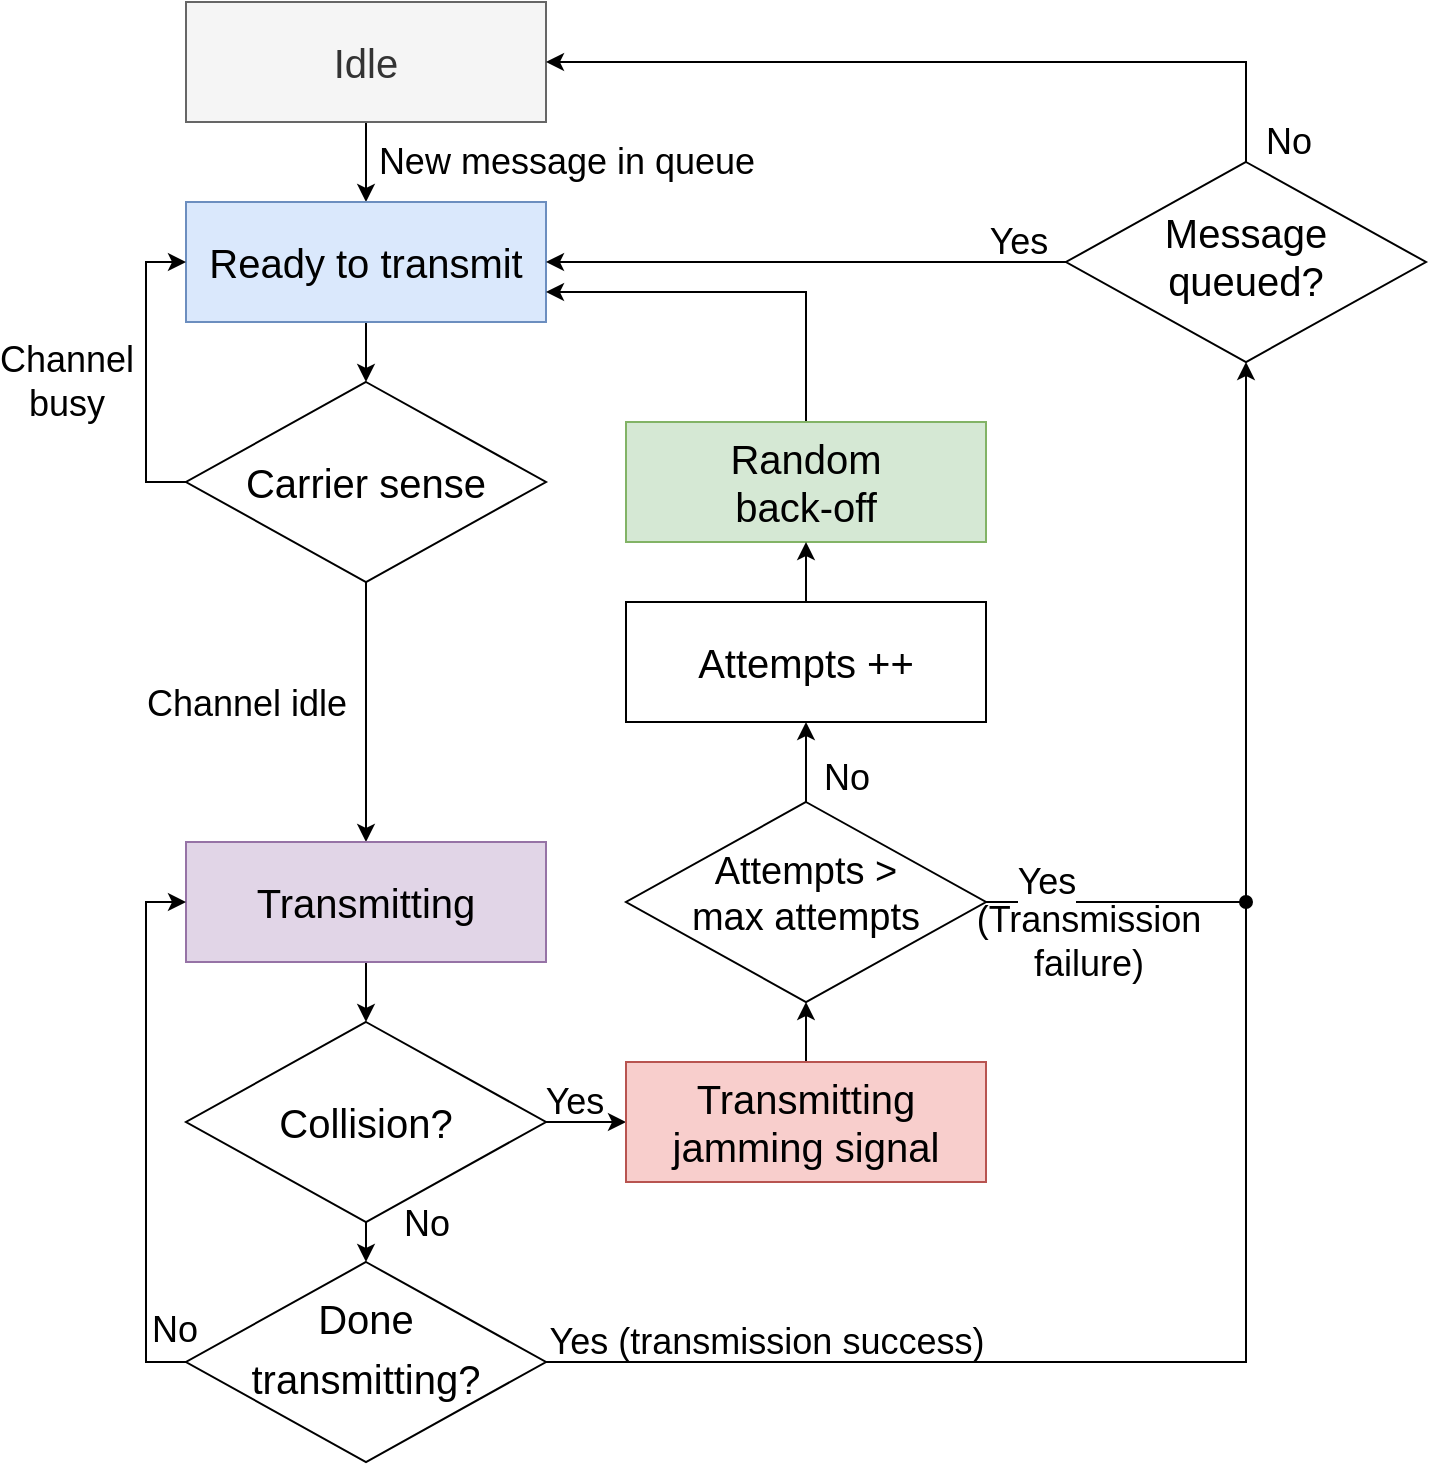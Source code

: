 <mxfile version="12.6.5" type="device"><diagram id="UsTThl9eyXWkYKCDJNvQ" name="Page-1"><mxGraphModel dx="1086" dy="806" grid="1" gridSize="10" guides="1" tooltips="1" connect="1" arrows="1" fold="1" page="1" pageScale="1" pageWidth="827" pageHeight="1169" math="0" shadow="0"><root><mxCell id="0"/><mxCell id="1" parent="0"/><mxCell id="1P_gF5LfOfl9QENAGBgy-17" style="edgeStyle=orthogonalEdgeStyle;rounded=0;orthogonalLoop=1;jettySize=auto;html=1;entryX=0.5;entryY=0;entryDx=0;entryDy=0;exitX=0.5;exitY=1;exitDx=0;exitDy=0;" parent="1" source="1P_gF5LfOfl9QENAGBgy-3" target="1P_gF5LfOfl9QENAGBgy-4" edge="1"><mxGeometry relative="1" as="geometry"><mxPoint x="279.694" y="40" as="sourcePoint"/><mxPoint x="279.66" y="80" as="targetPoint"/><Array as="points"/></mxGeometry></mxCell><mxCell id="1P_gF5LfOfl9QENAGBgy-28" value="&lt;div style=&quot;font-size: 18px&quot;&gt;&lt;font style=&quot;font-size: 18px&quot;&gt;New message&amp;nbsp;&lt;/font&gt;&lt;span&gt;in queue&lt;/span&gt;&lt;/div&gt;" style="edgeLabel;html=1;align=center;verticalAlign=middle;resizable=0;points=[];labelBackgroundColor=none;fontSize=18;fontStyle=0" parent="1P_gF5LfOfl9QENAGBgy-17" vertex="1" connectable="0"><mxGeometry x="-0.304" y="11" relative="1" as="geometry"><mxPoint x="89" y="6" as="offset"/></mxGeometry></mxCell><mxCell id="1P_gF5LfOfl9QENAGBgy-3" value="&lt;font style=&quot;font-size: 20px&quot;&gt;Idle&lt;/font&gt;" style="rounded=0;whiteSpace=wrap;html=1;fillColor=#f5f5f5;strokeColor=#666666;fontColor=#333333;" parent="1" vertex="1"><mxGeometry x="180" y="10" width="180" height="60" as="geometry"/></mxCell><mxCell id="1P_gF5LfOfl9QENAGBgy-18" style="edgeStyle=orthogonalEdgeStyle;rounded=0;orthogonalLoop=1;jettySize=auto;html=1;entryX=0.5;entryY=0;entryDx=0;entryDy=0;" parent="1" source="1P_gF5LfOfl9QENAGBgy-4" target="1P_gF5LfOfl9QENAGBgy-5" edge="1"><mxGeometry relative="1" as="geometry"/></mxCell><mxCell id="1P_gF5LfOfl9QENAGBgy-4" value="&lt;font style=&quot;font-size: 20px&quot;&gt;Ready to transmit&lt;br&gt;&lt;/font&gt;" style="rounded=0;whiteSpace=wrap;html=1;fillColor=#dae8fc;strokeColor=#6c8ebf;" parent="1" vertex="1"><mxGeometry x="180" y="110" width="180" height="60" as="geometry"/></mxCell><mxCell id="1P_gF5LfOfl9QENAGBgy-19" style="edgeStyle=orthogonalEdgeStyle;rounded=0;orthogonalLoop=1;jettySize=auto;html=1;entryX=0.5;entryY=0;entryDx=0;entryDy=0;exitX=0.5;exitY=1;exitDx=0;exitDy=0;" parent="1" source="1P_gF5LfOfl9QENAGBgy-5" target="1P_gF5LfOfl9QENAGBgy-6" edge="1"><mxGeometry relative="1" as="geometry"><mxPoint x="160" y="390.0" as="sourcePoint"/><mxPoint x="160" y="420.0" as="targetPoint"/><Array as="points"/></mxGeometry></mxCell><mxCell id="1P_gF5LfOfl9QENAGBgy-29" value="&lt;font style=&quot;font-size: 18px;&quot;&gt;Channel idle&lt;br style=&quot;font-size: 18px;&quot;&gt;&lt;/font&gt;" style="edgeLabel;html=1;align=center;verticalAlign=middle;resizable=0;points=[];labelBackgroundColor=none;fontSize=18;fontStyle=0" parent="1P_gF5LfOfl9QENAGBgy-19" vertex="1" connectable="0"><mxGeometry x="-0.132" y="-2" relative="1" as="geometry"><mxPoint x="-58" y="4.0" as="offset"/></mxGeometry></mxCell><mxCell id="1P_gF5LfOfl9QENAGBgy-20" style="edgeStyle=orthogonalEdgeStyle;rounded=0;orthogonalLoop=1;jettySize=auto;html=1;entryX=0;entryY=0.5;entryDx=0;entryDy=0;exitX=0;exitY=0.5;exitDx=0;exitDy=0;" parent="1" source="1P_gF5LfOfl9QENAGBgy-5" target="1P_gF5LfOfl9QENAGBgy-4" edge="1"><mxGeometry relative="1" as="geometry"><Array as="points"><mxPoint x="160" y="250"/><mxPoint x="160" y="140"/></Array></mxGeometry></mxCell><mxCell id="1P_gF5LfOfl9QENAGBgy-30" value="&lt;div style=&quot;font-size: 18px;&quot;&gt;&lt;font style=&quot;font-size: 18px;&quot;&gt;Channel&lt;/font&gt;&lt;/div&gt;&lt;div style=&quot;font-size: 18px;&quot;&gt;&lt;font style=&quot;font-size: 18px;&quot;&gt;busy&lt;br style=&quot;font-size: 18px;&quot;&gt;&lt;/font&gt;&lt;/div&gt;" style="edgeLabel;html=1;align=center;verticalAlign=middle;resizable=0;points=[];labelBackgroundColor=none;fontSize=18;fontStyle=0" parent="1P_gF5LfOfl9QENAGBgy-20" vertex="1" connectable="0"><mxGeometry x="-0.105" y="-2" relative="1" as="geometry"><mxPoint x="-42" y="-3" as="offset"/></mxGeometry></mxCell><mxCell id="1P_gF5LfOfl9QENAGBgy-5" value="&lt;font style=&quot;font-size: 20px&quot;&gt;Carrier sense&lt;/font&gt;" style="rhombus;whiteSpace=wrap;html=1;" parent="1" vertex="1"><mxGeometry x="180" y="200" width="180" height="100" as="geometry"/></mxCell><mxCell id="1P_gF5LfOfl9QENAGBgy-21" style="edgeStyle=orthogonalEdgeStyle;rounded=0;orthogonalLoop=1;jettySize=auto;html=1;" parent="1" source="1P_gF5LfOfl9QENAGBgy-6" target="1P_gF5LfOfl9QENAGBgy-7" edge="1"><mxGeometry relative="1" as="geometry"/></mxCell><mxCell id="1P_gF5LfOfl9QENAGBgy-6" value="&lt;font style=&quot;font-size: 20px&quot;&gt;Transmitting&lt;br&gt;&lt;/font&gt;" style="rounded=0;whiteSpace=wrap;html=1;fillColor=#e1d5e7;strokeColor=#9673a6;" parent="1" vertex="1"><mxGeometry x="180" y="430" width="180" height="60" as="geometry"/></mxCell><mxCell id="1P_gF5LfOfl9QENAGBgy-12" value="" style="edgeStyle=orthogonalEdgeStyle;rounded=0;orthogonalLoop=1;jettySize=auto;html=1;exitX=0.5;exitY=1;exitDx=0;exitDy=0;entryX=0.5;entryY=0;entryDx=0;entryDy=0;" parent="1" source="1P_gF5LfOfl9QENAGBgy-7" target="1P_gF5LfOfl9QENAGBgy-8" edge="1"><mxGeometry relative="1" as="geometry"><Array as="points"><mxPoint x="270" y="628"/><mxPoint x="270" y="628"/></Array></mxGeometry></mxCell><mxCell id="1P_gF5LfOfl9QENAGBgy-32" value="&lt;font style=&quot;font-size: 18px;&quot;&gt;No&lt;/font&gt;" style="edgeLabel;html=1;align=center;verticalAlign=middle;resizable=0;points=[];labelBackgroundColor=none;fontSize=18;fontStyle=0" parent="1P_gF5LfOfl9QENAGBgy-12" vertex="1" connectable="0"><mxGeometry x="0.246" y="2" relative="1" as="geometry"><mxPoint x="28" y="-12.0" as="offset"/></mxGeometry></mxCell><mxCell id="1P_gF5LfOfl9QENAGBgy-22" style="edgeStyle=orthogonalEdgeStyle;rounded=0;orthogonalLoop=1;jettySize=auto;html=1;entryX=0;entryY=0.5;entryDx=0;entryDy=0;" parent="1" source="1P_gF5LfOfl9QENAGBgy-7" target="1P_gF5LfOfl9QENAGBgy-9" edge="1"><mxGeometry relative="1" as="geometry"><Array as="points"><mxPoint x="390" y="570"/><mxPoint x="390" y="570"/></Array></mxGeometry></mxCell><mxCell id="1P_gF5LfOfl9QENAGBgy-31" value="&lt;font style=&quot;font-size: 18px;&quot;&gt;Yes&lt;/font&gt;" style="edgeLabel;html=1;align=center;verticalAlign=middle;resizable=0;points=[];labelBackgroundColor=none;fontSize=18;fontStyle=0" parent="1P_gF5LfOfl9QENAGBgy-22" vertex="1" connectable="0"><mxGeometry x="-0.309" relative="1" as="geometry"><mxPoint y="-10" as="offset"/></mxGeometry></mxCell><mxCell id="1P_gF5LfOfl9QENAGBgy-7" value="&lt;font style=&quot;font-size: 20px&quot;&gt;Collision?&lt;/font&gt;" style="rhombus;whiteSpace=wrap;html=1;" parent="1" vertex="1"><mxGeometry x="180" y="520" width="180" height="100" as="geometry"/></mxCell><mxCell id="1P_gF5LfOfl9QENAGBgy-14" style="edgeStyle=orthogonalEdgeStyle;rounded=0;orthogonalLoop=1;jettySize=auto;html=1;entryX=0.5;entryY=1;entryDx=0;entryDy=0;" parent="1" source="1P_gF5LfOfl9QENAGBgy-8" target="1P_gF5LfOfl9QENAGBgy-11" edge="1"><mxGeometry relative="1" as="geometry"/></mxCell><mxCell id="1P_gF5LfOfl9QENAGBgy-34" value="&lt;div style=&quot;font-size: 18px;&quot;&gt;&lt;font style=&quot;font-size: 18px;&quot;&gt;Yes (transmission success)&lt;/font&gt;&lt;/div&gt;" style="edgeLabel;html=1;align=center;verticalAlign=middle;resizable=0;points=[];labelBackgroundColor=none;fontSize=18;fontStyle=0" parent="1P_gF5LfOfl9QENAGBgy-14" vertex="1" connectable="0"><mxGeometry x="-0.934" y="-2" relative="1" as="geometry"><mxPoint x="82" y="-12" as="offset"/></mxGeometry></mxCell><mxCell id="1P_gF5LfOfl9QENAGBgy-25" style="edgeStyle=orthogonalEdgeStyle;rounded=0;orthogonalLoop=1;jettySize=auto;html=1;entryX=0;entryY=0.5;entryDx=0;entryDy=0;exitX=0;exitY=0.5;exitDx=0;exitDy=0;" parent="1" source="1P_gF5LfOfl9QENAGBgy-8" target="1P_gF5LfOfl9QENAGBgy-6" edge="1"><mxGeometry relative="1" as="geometry"><Array as="points"><mxPoint x="160" y="690"/><mxPoint x="160" y="460"/></Array></mxGeometry></mxCell><mxCell id="1P_gF5LfOfl9QENAGBgy-33" value="&lt;font style=&quot;font-size: 18px;&quot;&gt;No&lt;/font&gt;" style="edgeLabel;html=1;align=center;verticalAlign=middle;resizable=0;points=[];labelBackgroundColor=none;fontSize=18;fontStyle=0" parent="1P_gF5LfOfl9QENAGBgy-25" vertex="1" connectable="0"><mxGeometry x="-0.807" relative="1" as="geometry"><mxPoint x="13.79" y="-10" as="offset"/></mxGeometry></mxCell><mxCell id="1P_gF5LfOfl9QENAGBgy-8" value="&lt;p style=&quot;line-height: 120%&quot; align=&quot;center&quot;&gt;&lt;font style=&quot;font-size: 20px&quot;&gt;Done &lt;br&gt;&lt;/font&gt;&lt;/p&gt;&lt;p style=&quot;line-height: 120%&quot; align=&quot;center&quot;&gt;&lt;font style=&quot;font-size: 20px&quot;&gt;transmitting?&lt;br&gt;&lt;/font&gt;&lt;/p&gt;" style="rhombus;whiteSpace=wrap;html=1;verticalAlign=middle;labelBackgroundColor=none;labelBorderColor=none;spacingTop=-11;" parent="1" vertex="1"><mxGeometry x="180" y="640" width="180" height="100" as="geometry"/></mxCell><mxCell id="vRGcqXv6oYa0qvyeJJXp-1" style="edgeStyle=orthogonalEdgeStyle;rounded=0;orthogonalLoop=1;jettySize=auto;html=1;exitX=0.5;exitY=0;exitDx=0;exitDy=0;entryX=0.5;entryY=1;entryDx=0;entryDy=0;" parent="1" source="1P_gF5LfOfl9QENAGBgy-9" target="1P_gF5LfOfl9QENAGBgy-35" edge="1"><mxGeometry relative="1" as="geometry"><Array as="points"><mxPoint x="480" y="558.1"/><mxPoint x="480" y="558.1"/></Array></mxGeometry></mxCell><mxCell id="1P_gF5LfOfl9QENAGBgy-9" value="&lt;div&gt;&lt;font style=&quot;font-size: 20px&quot;&gt;Transmitting&lt;/font&gt;&lt;/div&gt;&lt;div&gt;&lt;font style=&quot;font-size: 20px&quot;&gt;jamming signal&lt;/font&gt;&lt;/div&gt;" style="rounded=0;whiteSpace=wrap;html=1;fillColor=#f8cecc;strokeColor=#b85450;" parent="1" vertex="1"><mxGeometry x="400" y="540" width="180" height="60" as="geometry"/></mxCell><mxCell id="1P_gF5LfOfl9QENAGBgy-24" style="edgeStyle=orthogonalEdgeStyle;rounded=0;orthogonalLoop=1;jettySize=auto;html=1;entryX=1;entryY=0.75;entryDx=0;entryDy=0;exitX=0.5;exitY=0;exitDx=0;exitDy=0;" parent="1" source="1P_gF5LfOfl9QENAGBgy-10" target="1P_gF5LfOfl9QENAGBgy-4" edge="1"><mxGeometry relative="1" as="geometry"><Array as="points"><mxPoint x="490" y="155"/></Array></mxGeometry></mxCell><mxCell id="1P_gF5LfOfl9QENAGBgy-10" value="&lt;div&gt;&lt;font style=&quot;font-size: 20px&quot;&gt;Random &lt;br&gt;&lt;/font&gt;&lt;/div&gt;&lt;div&gt;&lt;font style=&quot;font-size: 20px&quot;&gt;back-off &lt;/font&gt;&lt;/div&gt;" style="rounded=0;whiteSpace=wrap;html=1;fillColor=#d5e8d4;strokeColor=#82b366;" parent="1" vertex="1"><mxGeometry x="400" y="220" width="180" height="60" as="geometry"/></mxCell><mxCell id="1P_gF5LfOfl9QENAGBgy-15" style="edgeStyle=orthogonalEdgeStyle;rounded=0;orthogonalLoop=1;jettySize=auto;html=1;exitX=0;exitY=0.5;exitDx=0;exitDy=0;entryX=1;entryY=0.5;entryDx=0;entryDy=0;" parent="1" source="1P_gF5LfOfl9QENAGBgy-11" target="1P_gF5LfOfl9QENAGBgy-4" edge="1"><mxGeometry relative="1" as="geometry"><mxPoint x="360" y="170" as="targetPoint"/><Array as="points"><mxPoint x="620" y="140"/></Array></mxGeometry></mxCell><mxCell id="1P_gF5LfOfl9QENAGBgy-27" value="&lt;font style=&quot;font-size: 18px;&quot;&gt;Yes&lt;/font&gt;" style="edgeLabel;html=1;align=center;verticalAlign=middle;resizable=0;points=[];labelBackgroundColor=none;fontSize=18;fontStyle=0" parent="1P_gF5LfOfl9QENAGBgy-15" vertex="1" connectable="0"><mxGeometry x="-0.642" y="3" relative="1" as="geometry"><mxPoint x="22.07" y="-13" as="offset"/></mxGeometry></mxCell><mxCell id="1P_gF5LfOfl9QENAGBgy-16" style="edgeStyle=orthogonalEdgeStyle;rounded=0;orthogonalLoop=1;jettySize=auto;html=1;entryX=1;entryY=0.5;entryDx=0;entryDy=0;exitX=0.5;exitY=0;exitDx=0;exitDy=0;" parent="1" source="1P_gF5LfOfl9QENAGBgy-11" target="1P_gF5LfOfl9QENAGBgy-3" edge="1"><mxGeometry relative="1" as="geometry"><mxPoint x="640" y="50" as="targetPoint"/><Array as="points"><mxPoint x="710" y="40"/></Array></mxGeometry></mxCell><mxCell id="1P_gF5LfOfl9QENAGBgy-26" value="&lt;font style=&quot;font-size: 18px;&quot;&gt;No&lt;/font&gt;" style="edgeLabel;html=1;align=center;verticalAlign=middle;resizable=0;points=[];labelBackgroundColor=none;fontSize=18;fontStyle=0" parent="1P_gF5LfOfl9QENAGBgy-16" vertex="1" connectable="0"><mxGeometry x="0.043" y="3" relative="1" as="geometry"><mxPoint x="179" y="36.98" as="offset"/></mxGeometry></mxCell><mxCell id="1P_gF5LfOfl9QENAGBgy-11" value="&lt;div&gt;&lt;font style=&quot;font-size: 20px&quot;&gt;Message &lt;br&gt;&lt;/font&gt;&lt;/div&gt;&lt;div&gt;&lt;font style=&quot;font-size: 20px&quot;&gt;queued?&lt;/font&gt;&lt;/div&gt;" style="rhombus;whiteSpace=wrap;html=1;spacingTop=-6;" parent="1" vertex="1"><mxGeometry x="620" y="90" width="180" height="100" as="geometry"/></mxCell><mxCell id="1P_gF5LfOfl9QENAGBgy-39" style="edgeStyle=orthogonalEdgeStyle;rounded=0;orthogonalLoop=1;jettySize=auto;html=1;exitX=0.5;exitY=0;exitDx=0;exitDy=0;entryX=0.5;entryY=1;entryDx=0;entryDy=0;" parent="1" source="1P_gF5LfOfl9QENAGBgy-35" target="1P_gF5LfOfl9QENAGBgy-38" edge="1"><mxGeometry relative="1" as="geometry"><mxPoint x="479.66" y="400.0" as="sourcePoint"/><mxPoint x="479.66" y="370.0" as="targetPoint"/><Array as="points"/></mxGeometry></mxCell><mxCell id="1P_gF5LfOfl9QENAGBgy-42" value="&lt;font style=&quot;font-size: 18px;&quot;&gt;No&lt;/font&gt;" style="edgeLabel;html=1;align=center;verticalAlign=middle;resizable=0;points=[];labelBackgroundColor=none;fontSize=18;fontStyle=0" parent="1P_gF5LfOfl9QENAGBgy-39" vertex="1" connectable="0"><mxGeometry x="-0.441" relative="1" as="geometry"><mxPoint x="20" y="-1.43" as="offset"/></mxGeometry></mxCell><mxCell id="1P_gF5LfOfl9QENAGBgy-43" style="edgeStyle=orthogonalEdgeStyle;rounded=0;orthogonalLoop=1;jettySize=auto;html=1;exitX=1;exitY=0.5;exitDx=0;exitDy=0;endArrow=oval;endFill=1;" parent="1" source="1P_gF5LfOfl9QENAGBgy-35" edge="1"><mxGeometry relative="1" as="geometry"><mxPoint x="710" y="460" as="targetPoint"/><Array as="points"><mxPoint x="710" y="460"/></Array></mxGeometry></mxCell><mxCell id="1P_gF5LfOfl9QENAGBgy-44" value="&lt;font style=&quot;font-size: 18px;&quot;&gt;Yes&lt;/font&gt;" style="edgeLabel;html=1;align=center;verticalAlign=middle;resizable=0;points=[];fontSize=18;fontStyle=0" parent="1P_gF5LfOfl9QENAGBgy-43" vertex="1" connectable="0"><mxGeometry x="0.001" y="47" relative="1" as="geometry"><mxPoint x="-35" y="37" as="offset"/></mxGeometry></mxCell><mxCell id="1P_gF5LfOfl9QENAGBgy-45" value="&lt;div style=&quot;font-size: 18px;&quot;&gt;&lt;font style=&quot;font-size: 18px;&quot;&gt;(Transmission&lt;/font&gt;&lt;/div&gt;&lt;div style=&quot;font-size: 18px;&quot;&gt;&lt;font style=&quot;font-size: 18px;&quot;&gt;failure)&lt;br style=&quot;font-size: 18px;&quot;&gt;&lt;/font&gt;&lt;/div&gt;" style="edgeLabel;html=1;align=center;verticalAlign=middle;resizable=0;points=[];labelBackgroundColor=none;fontSize=18;fontStyle=0" parent="1P_gF5LfOfl9QENAGBgy-43" vertex="1" connectable="0"><mxGeometry x="-0.303" relative="1" as="geometry"><mxPoint x="5.0" y="20" as="offset"/></mxGeometry></mxCell><mxCell id="1P_gF5LfOfl9QENAGBgy-35" value="&lt;div&gt;&lt;font style=&quot;font-size: 19px&quot;&gt;&lt;font style=&quot;font-size: 19px&quot;&gt;Attempts &amp;gt; &lt;br&gt;&lt;/font&gt;&lt;/font&gt;&lt;/div&gt;&lt;div&gt;&lt;font style=&quot;font-size: 19px&quot;&gt;&lt;font style=&quot;font-size: 19px&quot;&gt;max attempts&lt;/font&gt;&lt;/font&gt;&lt;/div&gt;" style="rhombus;whiteSpace=wrap;html=1;labelBackgroundColor=none;verticalAlign=middle;spacingTop=-8;" parent="1" vertex="1"><mxGeometry x="400" y="410" width="180" height="100" as="geometry"/></mxCell><mxCell id="1P_gF5LfOfl9QENAGBgy-41" style="edgeStyle=orthogonalEdgeStyle;rounded=0;orthogonalLoop=1;jettySize=auto;html=1;exitX=0.5;exitY=0;exitDx=0;exitDy=0;entryX=0.5;entryY=1;entryDx=0;entryDy=0;" parent="1" source="1P_gF5LfOfl9QENAGBgy-38" target="1P_gF5LfOfl9QENAGBgy-10" edge="1"><mxGeometry relative="1" as="geometry"/></mxCell><mxCell id="1P_gF5LfOfl9QENAGBgy-38" value="&lt;font style=&quot;font-size: 20px&quot;&gt;Attempts ++&lt;br&gt;&lt;/font&gt;" style="rounded=0;whiteSpace=wrap;html=1;labelBackgroundColor=none;" parent="1" vertex="1"><mxGeometry x="400" y="310" width="180" height="60" as="geometry"/></mxCell></root></mxGraphModel></diagram></mxfile>